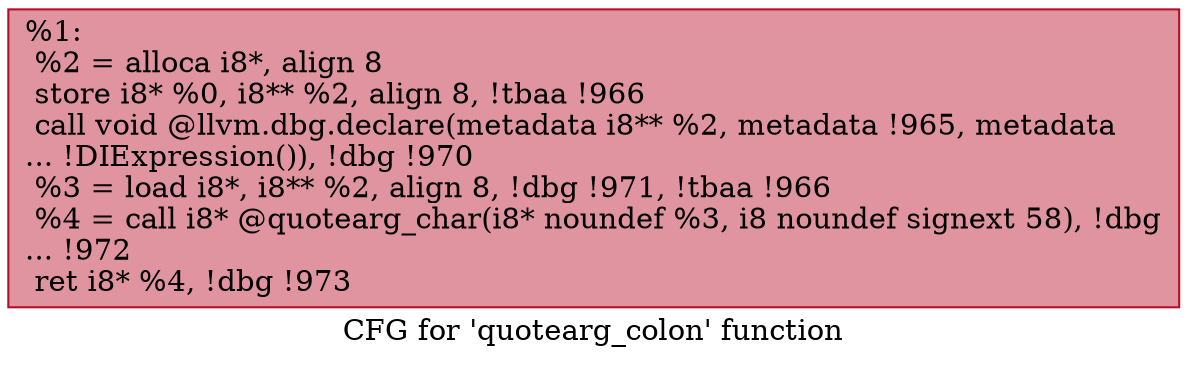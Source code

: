digraph "CFG for 'quotearg_colon' function" {
	label="CFG for 'quotearg_colon' function";

	Node0x2354620 [shape=record,color="#b70d28ff", style=filled, fillcolor="#b70d2870",label="{%1:\l  %2 = alloca i8*, align 8\l  store i8* %0, i8** %2, align 8, !tbaa !966\l  call void @llvm.dbg.declare(metadata i8** %2, metadata !965, metadata\l... !DIExpression()), !dbg !970\l  %3 = load i8*, i8** %2, align 8, !dbg !971, !tbaa !966\l  %4 = call i8* @quotearg_char(i8* noundef %3, i8 noundef signext 58), !dbg\l... !972\l  ret i8* %4, !dbg !973\l}"];
}
